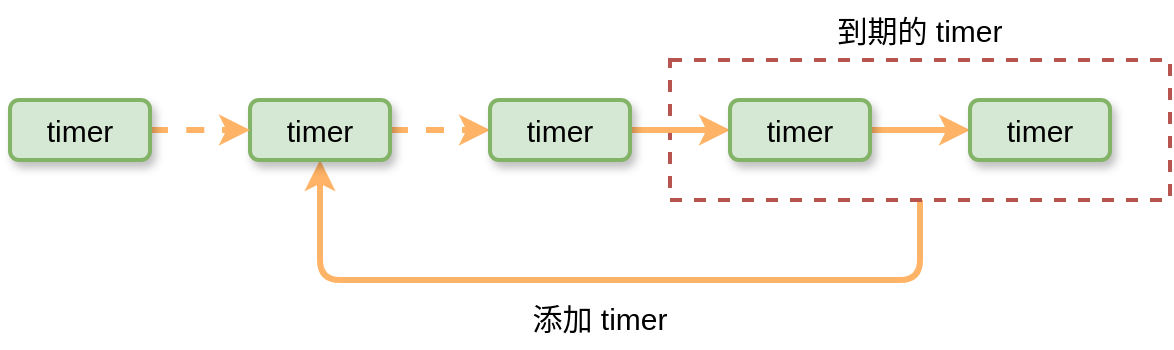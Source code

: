 <mxfile version="17.4.2" type="device"><diagram id="6A33YNNAumB7MYZeX0kF" name="第 1 页"><mxGraphModel dx="1102" dy="1025" grid="1" gridSize="10" guides="1" tooltips="1" connect="1" arrows="1" fold="1" page="1" pageScale="1" pageWidth="1169" pageHeight="827" math="0" shadow="0"><root><mxCell id="0"/><mxCell id="1" parent="0"/><mxCell id="kezq_gFt__4ty40Ic1qh-5" style="edgeStyle=orthogonalEdgeStyle;shape=connector;rounded=1;orthogonalLoop=1;jettySize=auto;html=1;exitX=0.5;exitY=1;exitDx=0;exitDy=0;labelBackgroundColor=default;fontFamily=Helvetica;fontSize=15;fontColor=default;endArrow=classic;strokeColor=#FFB366;strokeWidth=3;entryX=0.5;entryY=1;entryDx=0;entryDy=0;" edge="1" parent="1" source="kezq_gFt__4ty40Ic1qh-4" target="LGYwzSzazC46uV2r5FZp-1"><mxGeometry relative="1" as="geometry"><mxPoint x="200" y="400" as="targetPoint"/><Array as="points"><mxPoint x="465" y="410"/><mxPoint x="165" y="410"/></Array></mxGeometry></mxCell><mxCell id="kezq_gFt__4ty40Ic1qh-4" value="" style="rounded=0;whiteSpace=wrap;html=1;dashed=1;strokeWidth=2;strokeColor=#B85450;" vertex="1" parent="1"><mxGeometry x="340" y="300" width="250" height="70" as="geometry"/></mxCell><mxCell id="LGYwzSzazC46uV2r5FZp-4" style="edgeStyle=orthogonalEdgeStyle;shape=connector;rounded=1;orthogonalLoop=1;jettySize=auto;html=1;entryX=0;entryY=0.5;entryDx=0;entryDy=0;labelBackgroundColor=default;fontFamily=Helvetica;fontSize=15;fontColor=default;endArrow=classic;strokeColor=#FFB366;strokeWidth=3;dashed=1;" parent="1" source="LGYwzSzazC46uV2r5FZp-1" target="LGYwzSzazC46uV2r5FZp-2" edge="1"><mxGeometry relative="1" as="geometry"/></mxCell><mxCell id="LGYwzSzazC46uV2r5FZp-1" value="timer" style="rounded=1;whiteSpace=wrap;html=1;fillColor=#d5e8d4;strokeColor=#82b366;fontSize=15;strokeWidth=2;glass=0;sketch=0;shadow=1;" parent="1" vertex="1"><mxGeometry x="130" y="320" width="70" height="30" as="geometry"/></mxCell><mxCell id="LGYwzSzazC46uV2r5FZp-6" style="edgeStyle=orthogonalEdgeStyle;shape=connector;rounded=1;orthogonalLoop=1;jettySize=auto;html=1;exitX=1;exitY=0.5;exitDx=0;exitDy=0;entryX=0;entryY=0.5;entryDx=0;entryDy=0;labelBackgroundColor=default;fontFamily=Helvetica;fontSize=15;fontColor=default;endArrow=classic;strokeColor=#FFB366;strokeWidth=3;" parent="1" source="LGYwzSzazC46uV2r5FZp-2" target="LGYwzSzazC46uV2r5FZp-5" edge="1"><mxGeometry relative="1" as="geometry"/></mxCell><mxCell id="LGYwzSzazC46uV2r5FZp-2" value="timer" style="rounded=1;whiteSpace=wrap;html=1;fillColor=#d5e8d4;strokeColor=#82b366;fontSize=15;strokeWidth=2;glass=0;sketch=0;shadow=1;" parent="1" vertex="1"><mxGeometry x="250" y="320" width="70" height="30" as="geometry"/></mxCell><mxCell id="kezq_gFt__4ty40Ic1qh-3" style="edgeStyle=orthogonalEdgeStyle;rounded=1;orthogonalLoop=1;jettySize=auto;html=1;exitX=1;exitY=0.5;exitDx=0;exitDy=0;fontSize=15;strokeColor=#FFB366;strokeWidth=3;" edge="1" parent="1" source="LGYwzSzazC46uV2r5FZp-5" target="kezq_gFt__4ty40Ic1qh-2"><mxGeometry relative="1" as="geometry"/></mxCell><mxCell id="LGYwzSzazC46uV2r5FZp-5" value="timer" style="rounded=1;whiteSpace=wrap;html=1;fillColor=#d5e8d4;strokeColor=#82b366;fontSize=15;strokeWidth=2;glass=0;sketch=0;shadow=1;" parent="1" vertex="1"><mxGeometry x="370" y="320" width="70" height="30" as="geometry"/></mxCell><mxCell id="7c1sFeuRj-DNsueCFzcp-3" value="&lt;font face=&quot;helvetica&quot;&gt;&lt;span style=&quot;font-size: 15px&quot;&gt;到期的 timer&lt;/span&gt;&lt;/font&gt;" style="text;whiteSpace=wrap;html=1;align=center;" parent="1" vertex="1"><mxGeometry x="390" y="270" width="150" height="30" as="geometry"/></mxCell><mxCell id="kezq_gFt__4ty40Ic1qh-2" value="timer" style="rounded=1;whiteSpace=wrap;html=1;fillColor=#d5e8d4;strokeColor=#82b366;fontSize=15;strokeWidth=2;glass=0;sketch=0;shadow=1;" vertex="1" parent="1"><mxGeometry x="490" y="320" width="70" height="30" as="geometry"/></mxCell><mxCell id="kezq_gFt__4ty40Ic1qh-6" style="edgeStyle=orthogonalEdgeStyle;shape=connector;rounded=1;orthogonalLoop=1;jettySize=auto;html=1;entryX=0;entryY=0.5;entryDx=0;entryDy=0;labelBackgroundColor=default;fontFamily=Helvetica;fontSize=15;fontColor=default;endArrow=classic;strokeColor=#FFB366;strokeWidth=3;dashed=1;" edge="1" parent="1" source="kezq_gFt__4ty40Ic1qh-7"><mxGeometry relative="1" as="geometry"><mxPoint x="130" y="335" as="targetPoint"/></mxGeometry></mxCell><mxCell id="kezq_gFt__4ty40Ic1qh-7" value="timer" style="rounded=1;whiteSpace=wrap;html=1;fillColor=#d5e8d4;strokeColor=#82b366;fontSize=15;strokeWidth=2;glass=0;sketch=0;shadow=1;" vertex="1" parent="1"><mxGeometry x="10" y="320" width="70" height="30" as="geometry"/></mxCell><mxCell id="kezq_gFt__4ty40Ic1qh-8" value="&lt;font face=&quot;helvetica&quot;&gt;&lt;span style=&quot;font-size: 15px&quot;&gt;添加 timer&lt;/span&gt;&lt;/font&gt;" style="text;whiteSpace=wrap;html=1;align=center;" vertex="1" parent="1"><mxGeometry x="230" y="414" width="150" height="30" as="geometry"/></mxCell></root></mxGraphModel></diagram></mxfile>